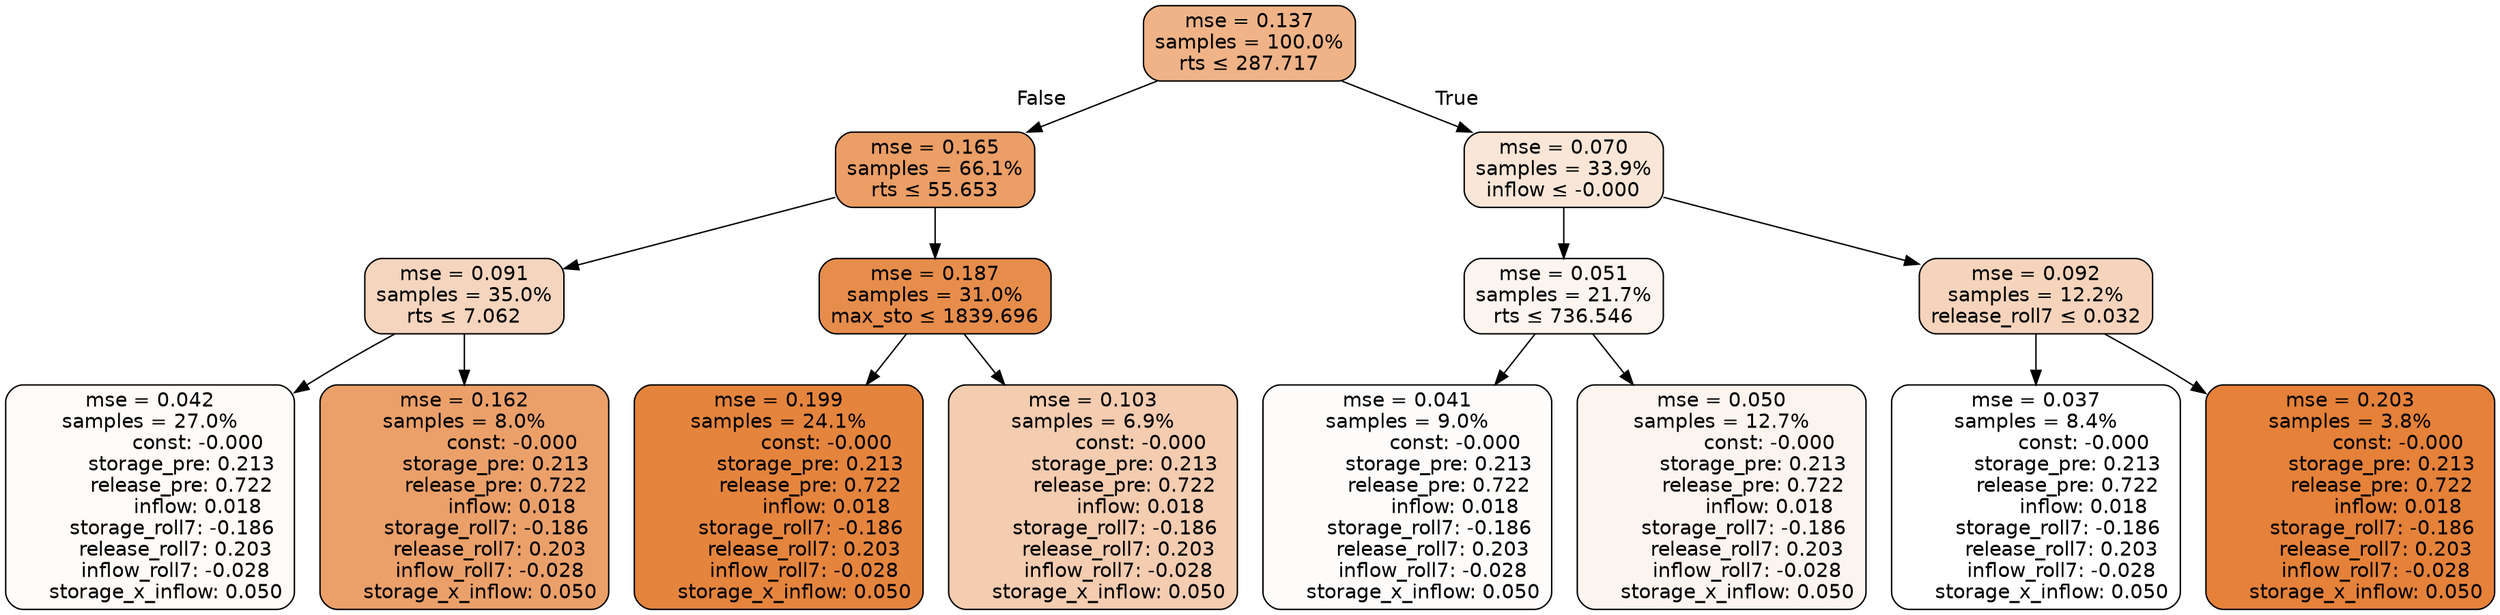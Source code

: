 digraph tree {
node [shape=rectangle, style="filled, rounded", color="black", fontname=helvetica] ;
edge [fontname=helvetica] ;
	"0" [label="mse = 0.137
samples = 100.0%
rts &le; 287.717", fillcolor="#efb387"]
	"1" [label="mse = 0.165
samples = 66.1%
rts &le; 55.653", fillcolor="#eb9e66"]
	"2" [label="mse = 0.091
samples = 35.0%
rts &le; 7.062", fillcolor="#f6d5be"]
	"3" [label="mse = 0.042
samples = 27.0%
               const: -0.000
          storage_pre: 0.213
          release_pre: 0.722
               inflow: 0.018
       storage_roll7: -0.186
        release_roll7: 0.203
        inflow_roll7: -0.028
     storage_x_inflow: 0.050", fillcolor="#fefbf8"]
	"4" [label="mse = 0.162
samples = 8.0%
               const: -0.000
          storage_pre: 0.213
          release_pre: 0.722
               inflow: 0.018
       storage_roll7: -0.186
        release_roll7: 0.203
        inflow_roll7: -0.028
     storage_x_inflow: 0.050", fillcolor="#eba06a"]
	"5" [label="mse = 0.187
samples = 31.0%
max_sto &le; 1839.696", fillcolor="#e78d4c"]
	"6" [label="mse = 0.199
samples = 24.1%
               const: -0.000
          storage_pre: 0.213
          release_pre: 0.722
               inflow: 0.018
       storage_roll7: -0.186
        release_roll7: 0.203
        inflow_roll7: -0.028
     storage_x_inflow: 0.050", fillcolor="#e5843d"]
	"7" [label="mse = 0.103
samples = 6.9%
               const: -0.000
          storage_pre: 0.213
          release_pre: 0.722
               inflow: 0.018
       storage_roll7: -0.186
        release_roll7: 0.203
        inflow_roll7: -0.028
     storage_x_inflow: 0.050", fillcolor="#f4ccb0"]
	"8" [label="mse = 0.070
samples = 33.9%
inflow &le; -0.000", fillcolor="#f9e6d7"]
	"9" [label="mse = 0.051
samples = 21.7%
rts &le; 736.546", fillcolor="#fcf4ee"]
	"10" [label="mse = 0.041
samples = 9.0%
               const: -0.000
          storage_pre: 0.213
          release_pre: 0.722
               inflow: 0.018
       storage_roll7: -0.186
        release_roll7: 0.203
        inflow_roll7: -0.028
     storage_x_inflow: 0.050", fillcolor="#fefcfa"]
	"11" [label="mse = 0.050
samples = 12.7%
               const: -0.000
          storage_pre: 0.213
          release_pre: 0.722
               inflow: 0.018
       storage_roll7: -0.186
        release_roll7: 0.203
        inflow_roll7: -0.028
     storage_x_inflow: 0.050", fillcolor="#fcf4ef"]
	"12" [label="mse = 0.092
samples = 12.2%
release_roll7 &le; 0.032", fillcolor="#f6d4bc"]
	"13" [label="mse = 0.037
samples = 8.4%
               const: -0.000
          storage_pre: 0.213
          release_pre: 0.722
               inflow: 0.018
       storage_roll7: -0.186
        release_roll7: 0.203
        inflow_roll7: -0.028
     storage_x_inflow: 0.050", fillcolor="#ffffff"]
	"14" [label="mse = 0.203
samples = 3.8%
               const: -0.000
          storage_pre: 0.213
          release_pre: 0.722
               inflow: 0.018
       storage_roll7: -0.186
        release_roll7: 0.203
        inflow_roll7: -0.028
     storage_x_inflow: 0.050", fillcolor="#e58139"]

	"0" -> "1" [labeldistance=2.5, labelangle=45, headlabel="False"]
	"1" -> "2"
	"2" -> "3"
	"2" -> "4"
	"1" -> "5"
	"5" -> "6"
	"5" -> "7"
	"0" -> "8" [labeldistance=2.5, labelangle=-45, headlabel="True"]
	"8" -> "9"
	"9" -> "10"
	"9" -> "11"
	"8" -> "12"
	"12" -> "13"
	"12" -> "14"
}